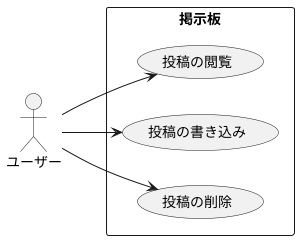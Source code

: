 @startuml
left to right direction
actor ユーザー
rectangle 掲示板{
	ユーザー-->(投稿の閲覧)
	ユーザー-->(投稿の書き込み)
	ユーザー-->(投稿の削除)
}
@enduml
